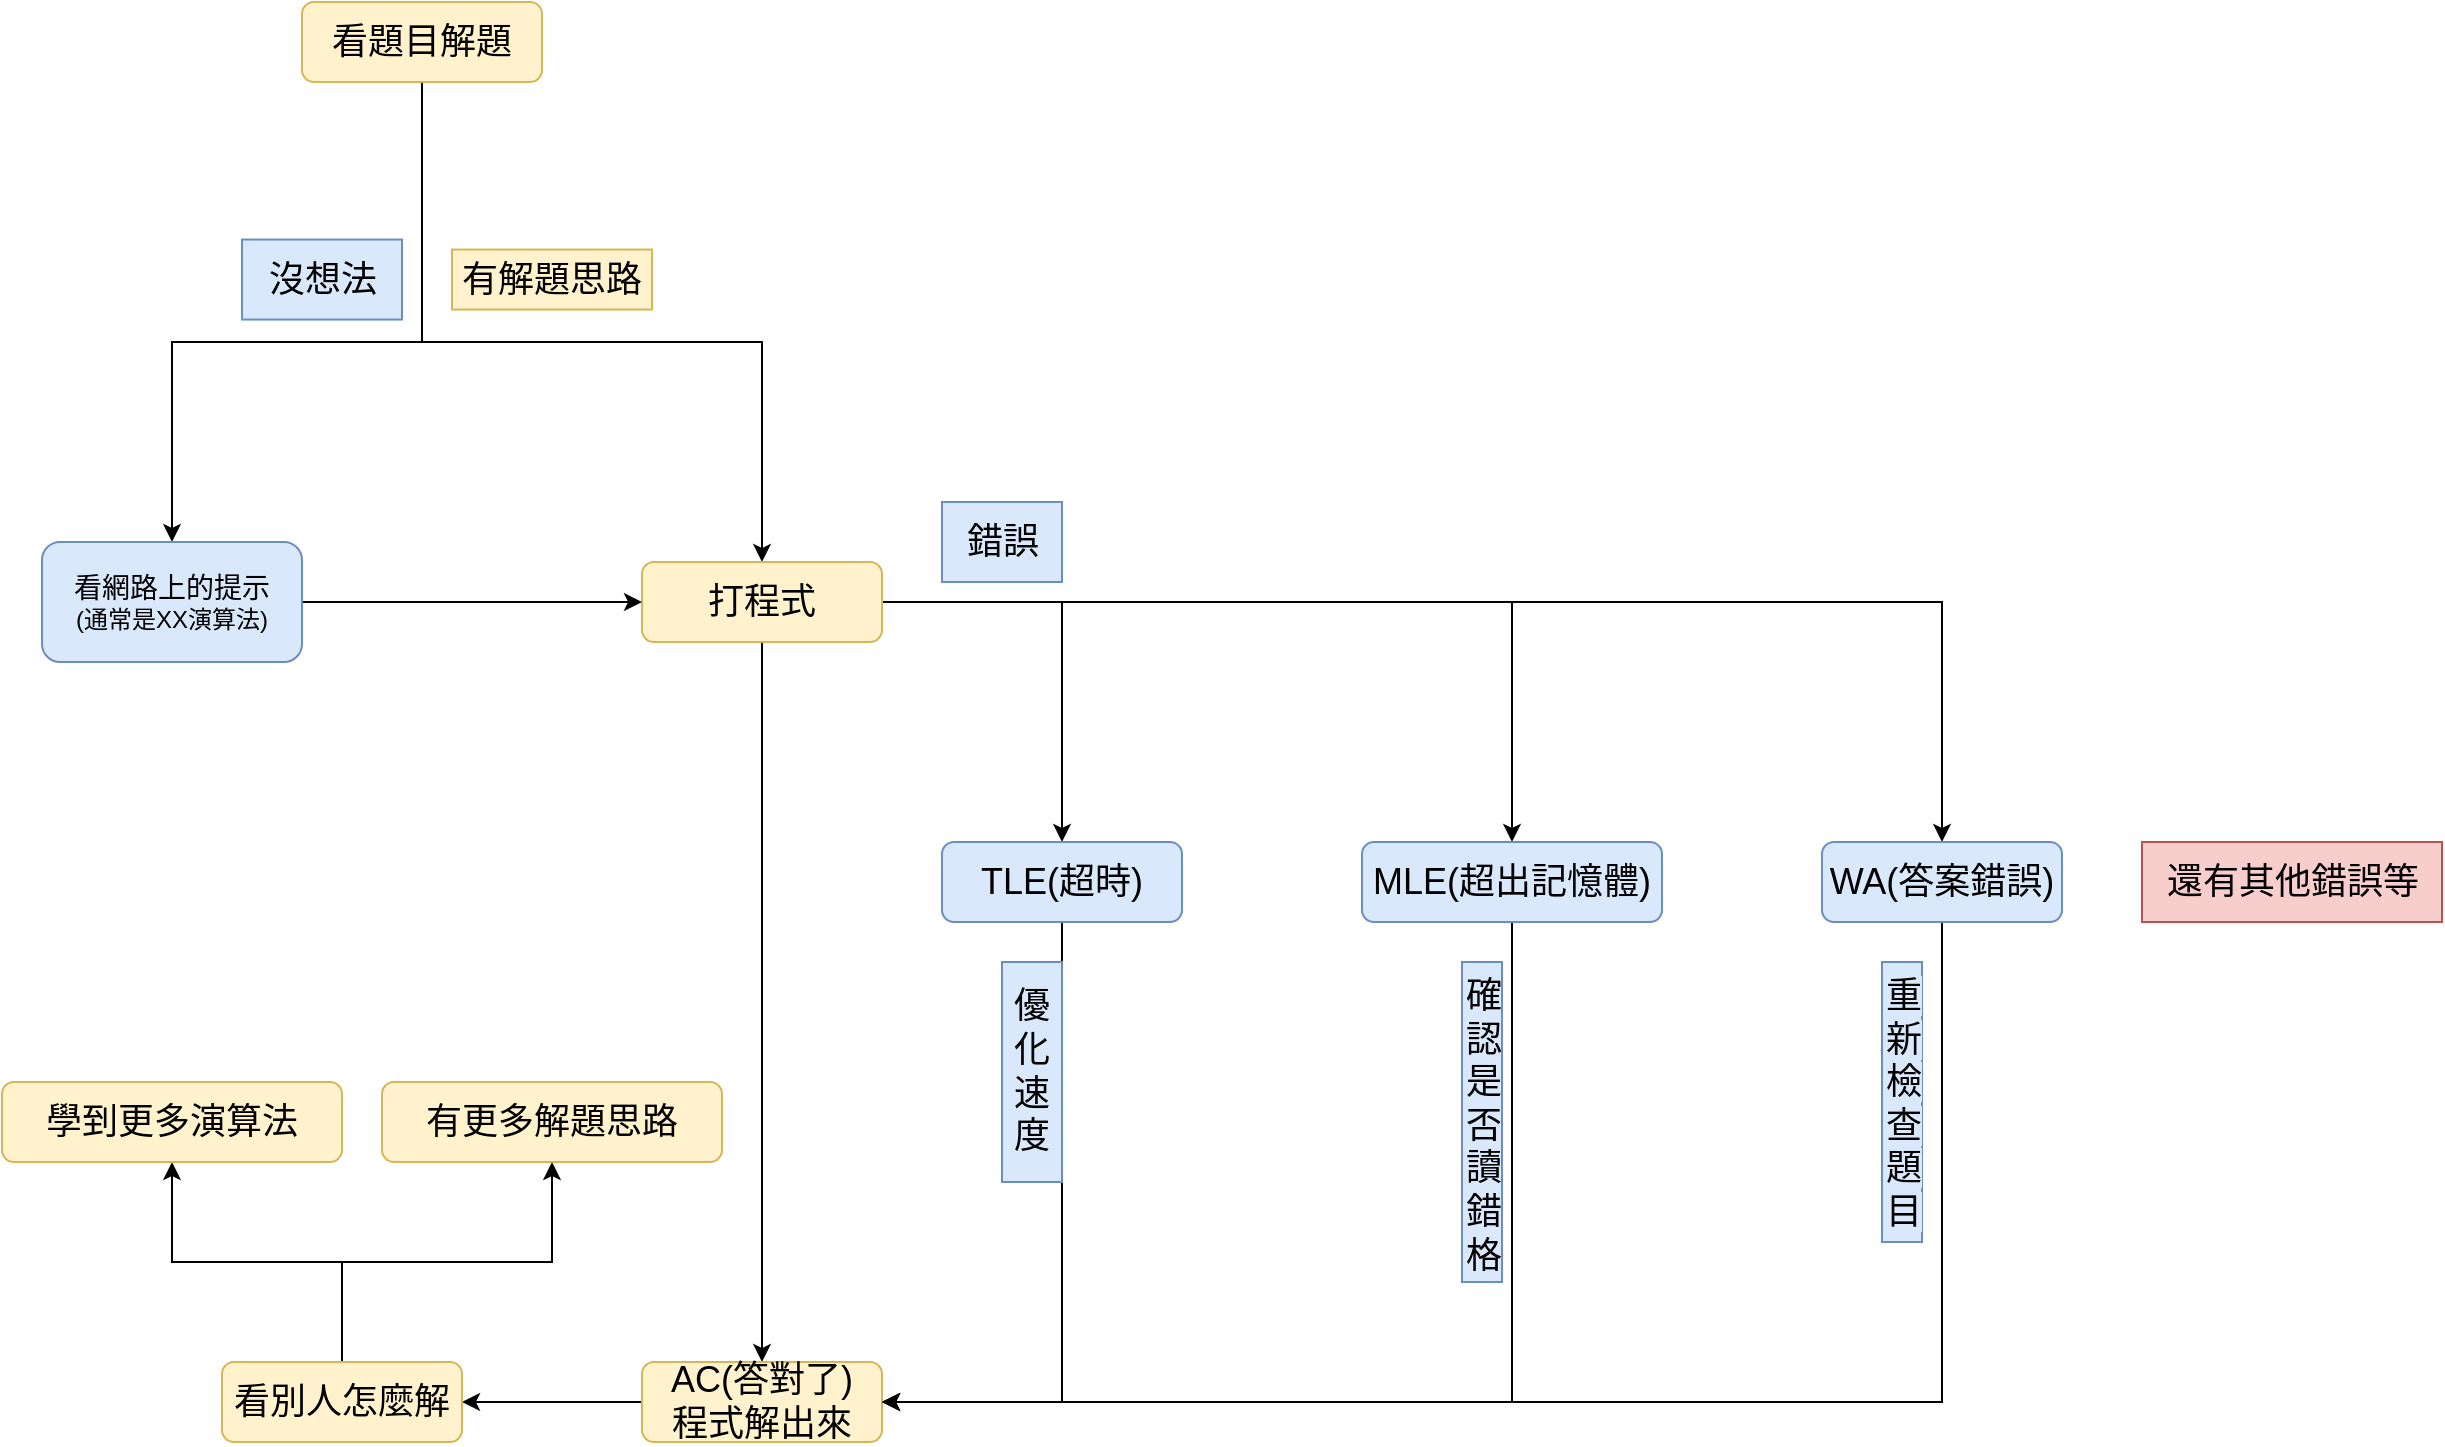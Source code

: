 <mxfile version="24.0.7" type="github">
  <diagram id="C5RBs43oDa-KdzZeNtuy" name="Page-1">
    <mxGraphModel dx="1500" dy="820" grid="1" gridSize="10" guides="1" tooltips="1" connect="1" arrows="1" fold="1" page="1" pageScale="1" pageWidth="827" pageHeight="1169" math="0" shadow="0">
      <root>
        <mxCell id="WIyWlLk6GJQsqaUBKTNV-0" />
        <mxCell id="WIyWlLk6GJQsqaUBKTNV-1" parent="WIyWlLk6GJQsqaUBKTNV-0" />
        <mxCell id="RKyfr51ifwYay8Xh3c_W-3" style="edgeStyle=orthogonalEdgeStyle;rounded=0;orthogonalLoop=1;jettySize=auto;html=1;exitX=0.5;exitY=1;exitDx=0;exitDy=0;entryX=0.5;entryY=0;entryDx=0;entryDy=0;" parent="WIyWlLk6GJQsqaUBKTNV-1" source="WIyWlLk6GJQsqaUBKTNV-3" target="RKyfr51ifwYay8Xh3c_W-2" edge="1">
          <mxGeometry relative="1" as="geometry">
            <Array as="points">
              <mxPoint x="220" y="250" />
              <mxPoint x="390" y="250" />
            </Array>
          </mxGeometry>
        </mxCell>
        <mxCell id="y4FVQO3krvTa0PLzqtoc-3" style="edgeStyle=orthogonalEdgeStyle;rounded=0;orthogonalLoop=1;jettySize=auto;html=1;exitX=0.5;exitY=1;exitDx=0;exitDy=0;entryX=0.5;entryY=0;entryDx=0;entryDy=0;" edge="1" parent="WIyWlLk6GJQsqaUBKTNV-1" source="WIyWlLk6GJQsqaUBKTNV-3" target="RKyfr51ifwYay8Xh3c_W-4">
          <mxGeometry relative="1" as="geometry">
            <Array as="points">
              <mxPoint x="220" y="250" />
              <mxPoint x="95" y="250" />
            </Array>
          </mxGeometry>
        </mxCell>
        <mxCell id="WIyWlLk6GJQsqaUBKTNV-3" value="&lt;font style=&quot;font-size: 18px;&quot;&gt;看題目解題&lt;/font&gt;" style="rounded=1;whiteSpace=wrap;html=1;fontSize=12;glass=0;strokeWidth=1;shadow=0;fillColor=#fff2cc;strokeColor=#d6b656;" parent="WIyWlLk6GJQsqaUBKTNV-1" vertex="1">
          <mxGeometry x="160" y="80" width="120" height="40" as="geometry" />
        </mxCell>
        <mxCell id="y4FVQO3krvTa0PLzqtoc-10" style="edgeStyle=orthogonalEdgeStyle;rounded=0;orthogonalLoop=1;jettySize=auto;html=1;exitX=0.5;exitY=1;exitDx=0;exitDy=0;entryX=0.5;entryY=0;entryDx=0;entryDy=0;" edge="1" parent="WIyWlLk6GJQsqaUBKTNV-1" source="RKyfr51ifwYay8Xh3c_W-2" target="y4FVQO3krvTa0PLzqtoc-9">
          <mxGeometry relative="1" as="geometry" />
        </mxCell>
        <mxCell id="y4FVQO3krvTa0PLzqtoc-19" style="edgeStyle=orthogonalEdgeStyle;rounded=0;orthogonalLoop=1;jettySize=auto;html=1;exitX=1;exitY=0.5;exitDx=0;exitDy=0;entryX=0.5;entryY=0;entryDx=0;entryDy=0;" edge="1" parent="WIyWlLk6GJQsqaUBKTNV-1" source="RKyfr51ifwYay8Xh3c_W-2" target="y4FVQO3krvTa0PLzqtoc-12">
          <mxGeometry relative="1" as="geometry" />
        </mxCell>
        <mxCell id="y4FVQO3krvTa0PLzqtoc-20" style="edgeStyle=orthogonalEdgeStyle;rounded=0;orthogonalLoop=1;jettySize=auto;html=1;exitX=1;exitY=0.5;exitDx=0;exitDy=0;" edge="1" parent="WIyWlLk6GJQsqaUBKTNV-1" source="RKyfr51ifwYay8Xh3c_W-2" target="y4FVQO3krvTa0PLzqtoc-13">
          <mxGeometry relative="1" as="geometry" />
        </mxCell>
        <mxCell id="y4FVQO3krvTa0PLzqtoc-21" style="edgeStyle=orthogonalEdgeStyle;rounded=0;orthogonalLoop=1;jettySize=auto;html=1;exitX=1;exitY=0.5;exitDx=0;exitDy=0;entryX=0.5;entryY=0;entryDx=0;entryDy=0;" edge="1" parent="WIyWlLk6GJQsqaUBKTNV-1" source="RKyfr51ifwYay8Xh3c_W-2" target="y4FVQO3krvTa0PLzqtoc-14">
          <mxGeometry relative="1" as="geometry" />
        </mxCell>
        <mxCell id="RKyfr51ifwYay8Xh3c_W-2" value="&lt;font style=&quot;font-size: 18px;&quot;&gt;打程式&lt;/font&gt;" style="rounded=1;whiteSpace=wrap;html=1;fontSize=12;glass=0;strokeWidth=1;shadow=0;fillColor=#fff2cc;strokeColor=#d6b656;" parent="WIyWlLk6GJQsqaUBKTNV-1" vertex="1">
          <mxGeometry x="330" y="360" width="120" height="40" as="geometry" />
        </mxCell>
        <mxCell id="y4FVQO3krvTa0PLzqtoc-8" style="edgeStyle=orthogonalEdgeStyle;rounded=0;orthogonalLoop=1;jettySize=auto;html=1;exitX=1;exitY=0.5;exitDx=0;exitDy=0;entryX=0;entryY=0.5;entryDx=0;entryDy=0;" edge="1" parent="WIyWlLk6GJQsqaUBKTNV-1" source="RKyfr51ifwYay8Xh3c_W-4" target="RKyfr51ifwYay8Xh3c_W-2">
          <mxGeometry relative="1" as="geometry" />
        </mxCell>
        <mxCell id="RKyfr51ifwYay8Xh3c_W-4" value="&lt;font style=&quot;font-size: 14px;&quot;&gt;看網路上的提示&lt;/font&gt;&lt;div&gt;&lt;font style=&quot;font-size: 12px;&quot;&gt;(通常是XX演算法)&lt;/font&gt;&lt;/div&gt;" style="rounded=1;whiteSpace=wrap;html=1;fontSize=12;glass=0;strokeWidth=1;shadow=0;fillColor=#dae8fc;strokeColor=#6c8ebf;" parent="WIyWlLk6GJQsqaUBKTNV-1" vertex="1">
          <mxGeometry x="30" y="350" width="130" height="60" as="geometry" />
        </mxCell>
        <mxCell id="y4FVQO3krvTa0PLzqtoc-5" value="&lt;font style=&quot;font-size: 18px;&quot;&gt;沒想法&lt;/font&gt;" style="text;html=1;align=center;verticalAlign=middle;resizable=0;points=[];autosize=1;strokeColor=#6c8ebf;fillColor=#dae8fc;" vertex="1" parent="WIyWlLk6GJQsqaUBKTNV-1">
          <mxGeometry x="130" y="198.77" width="80" height="40" as="geometry" />
        </mxCell>
        <mxCell id="y4FVQO3krvTa0PLzqtoc-6" value="&lt;font style=&quot;font-size: 18px;&quot;&gt;有解題思路&lt;/font&gt;" style="text;html=1;align=center;verticalAlign=middle;whiteSpace=wrap;rounded=0;fillColor=#fff2cc;strokeColor=#d6b656;" vertex="1" parent="WIyWlLk6GJQsqaUBKTNV-1">
          <mxGeometry x="235" y="203.77" width="100" height="30" as="geometry" />
        </mxCell>
        <mxCell id="y4FVQO3krvTa0PLzqtoc-32" style="edgeStyle=orthogonalEdgeStyle;rounded=0;orthogonalLoop=1;jettySize=auto;html=1;exitX=0;exitY=0.5;exitDx=0;exitDy=0;" edge="1" parent="WIyWlLk6GJQsqaUBKTNV-1" source="y4FVQO3krvTa0PLzqtoc-9" target="y4FVQO3krvTa0PLzqtoc-30">
          <mxGeometry relative="1" as="geometry" />
        </mxCell>
        <mxCell id="y4FVQO3krvTa0PLzqtoc-9" value="&lt;font style=&quot;font-size: 18px;&quot;&gt;AC(答對了)&lt;/font&gt;&lt;div&gt;&lt;font style=&quot;font-size: 18px;&quot;&gt;程式解出來&lt;/font&gt;&lt;/div&gt;" style="rounded=1;whiteSpace=wrap;html=1;fontSize=12;glass=0;strokeWidth=1;shadow=0;fillColor=#fff2cc;strokeColor=#d6b656;" vertex="1" parent="WIyWlLk6GJQsqaUBKTNV-1">
          <mxGeometry x="330" y="760" width="120" height="40" as="geometry" />
        </mxCell>
        <mxCell id="y4FVQO3krvTa0PLzqtoc-23" style="edgeStyle=orthogonalEdgeStyle;rounded=0;orthogonalLoop=1;jettySize=auto;html=1;exitX=0.5;exitY=1;exitDx=0;exitDy=0;entryX=1;entryY=0.5;entryDx=0;entryDy=0;" edge="1" parent="WIyWlLk6GJQsqaUBKTNV-1" source="y4FVQO3krvTa0PLzqtoc-12" target="y4FVQO3krvTa0PLzqtoc-9">
          <mxGeometry relative="1" as="geometry" />
        </mxCell>
        <mxCell id="y4FVQO3krvTa0PLzqtoc-12" value="&lt;font style=&quot;font-size: 18px;&quot;&gt;TLE(超時)&lt;/font&gt;" style="rounded=1;whiteSpace=wrap;html=1;fontSize=12;glass=0;strokeWidth=1;shadow=0;fillColor=#dae8fc;strokeColor=#6c8ebf;" vertex="1" parent="WIyWlLk6GJQsqaUBKTNV-1">
          <mxGeometry x="480" y="500" width="120" height="40" as="geometry" />
        </mxCell>
        <mxCell id="y4FVQO3krvTa0PLzqtoc-24" style="edgeStyle=orthogonalEdgeStyle;rounded=0;orthogonalLoop=1;jettySize=auto;html=1;exitX=0.5;exitY=1;exitDx=0;exitDy=0;entryX=1;entryY=0.5;entryDx=0;entryDy=0;" edge="1" parent="WIyWlLk6GJQsqaUBKTNV-1" source="y4FVQO3krvTa0PLzqtoc-13" target="y4FVQO3krvTa0PLzqtoc-9">
          <mxGeometry relative="1" as="geometry" />
        </mxCell>
        <mxCell id="y4FVQO3krvTa0PLzqtoc-13" value="&lt;font style=&quot;font-size: 18px;&quot;&gt;MLE(超出記憶體)&lt;/font&gt;" style="rounded=1;whiteSpace=wrap;html=1;fontSize=12;glass=0;strokeWidth=1;shadow=0;fillColor=#dae8fc;strokeColor=#6c8ebf;" vertex="1" parent="WIyWlLk6GJQsqaUBKTNV-1">
          <mxGeometry x="690" y="500" width="150" height="40" as="geometry" />
        </mxCell>
        <mxCell id="y4FVQO3krvTa0PLzqtoc-25" style="edgeStyle=orthogonalEdgeStyle;rounded=0;orthogonalLoop=1;jettySize=auto;html=1;exitX=0.5;exitY=1;exitDx=0;exitDy=0;entryX=1;entryY=0.5;entryDx=0;entryDy=0;" edge="1" parent="WIyWlLk6GJQsqaUBKTNV-1" source="y4FVQO3krvTa0PLzqtoc-14" target="y4FVQO3krvTa0PLzqtoc-9">
          <mxGeometry relative="1" as="geometry" />
        </mxCell>
        <mxCell id="y4FVQO3krvTa0PLzqtoc-14" value="&lt;font style=&quot;font-size: 18px;&quot;&gt;WA(答案錯誤)&lt;/font&gt;" style="rounded=1;whiteSpace=wrap;html=1;fontSize=12;glass=0;strokeWidth=1;shadow=0;fillColor=#dae8fc;strokeColor=#6c8ebf;" vertex="1" parent="WIyWlLk6GJQsqaUBKTNV-1">
          <mxGeometry x="920" y="500" width="120" height="40" as="geometry" />
        </mxCell>
        <mxCell id="y4FVQO3krvTa0PLzqtoc-26" value="&lt;font style=&quot;font-size: 18px;&quot;&gt;優&lt;/font&gt;&lt;div&gt;&lt;font style=&quot;font-size: 18px;&quot;&gt;化&lt;/font&gt;&lt;/div&gt;&lt;div&gt;&lt;font style=&quot;font-size: 18px;&quot;&gt;速&lt;/font&gt;&lt;/div&gt;&lt;div&gt;&lt;font style=&quot;font-size: 18px;&quot;&gt;度&lt;/font&gt;&lt;/div&gt;" style="text;html=1;align=center;verticalAlign=middle;whiteSpace=wrap;rounded=0;fillColor=#dae8fc;strokeColor=#6c8ebf;" vertex="1" parent="WIyWlLk6GJQsqaUBKTNV-1">
          <mxGeometry x="510" y="560" width="30" height="110" as="geometry" />
        </mxCell>
        <mxCell id="y4FVQO3krvTa0PLzqtoc-27" value="&lt;div style=&quot;text-align: center;&quot;&gt;&lt;span style=&quot;background-color: initial; font-size: 18px;&quot;&gt;確認是否讀錯格&lt;/span&gt;&lt;/div&gt;" style="text;whiteSpace=wrap;html=1;fillColor=#DAE8FC;strokeColor=#6c8ebf;" vertex="1" parent="WIyWlLk6GJQsqaUBKTNV-1">
          <mxGeometry x="740" y="560" width="20" height="160" as="geometry" />
        </mxCell>
        <mxCell id="y4FVQO3krvTa0PLzqtoc-28" value="&lt;span style=&quot;color: rgb(0, 0, 0); font-family: Helvetica; font-size: 18px; font-style: normal; font-variant-ligatures: normal; font-variant-caps: normal; font-weight: 400; letter-spacing: normal; orphans: 2; text-align: center; text-indent: 0px; text-transform: none; widows: 2; word-spacing: 0px; -webkit-text-stroke-width: 0px; white-space: normal; text-decoration-thickness: initial; text-decoration-style: initial; text-decoration-color: initial; float: none; display: inline !important; background-color: rgb(218, 232, 252);&quot;&gt;重新檢查題目&lt;/span&gt;" style="text;whiteSpace=wrap;html=1;fillColor=#dae8fc;strokeColor=#6c8ebf;" vertex="1" parent="WIyWlLk6GJQsqaUBKTNV-1">
          <mxGeometry x="950" y="560" width="20" height="140" as="geometry" />
        </mxCell>
        <mxCell id="y4FVQO3krvTa0PLzqtoc-29" value="&lt;div style=&quot;text-align: center;&quot;&gt;&lt;br&gt;&lt;/div&gt;" style="text;whiteSpace=wrap;html=1;" vertex="1" parent="WIyWlLk6GJQsqaUBKTNV-1">
          <mxGeometry x="980" y="560" width="10" height="50" as="geometry" />
        </mxCell>
        <mxCell id="y4FVQO3krvTa0PLzqtoc-37" style="edgeStyle=orthogonalEdgeStyle;rounded=0;orthogonalLoop=1;jettySize=auto;html=1;exitX=0.5;exitY=0;exitDx=0;exitDy=0;" edge="1" parent="WIyWlLk6GJQsqaUBKTNV-1" source="y4FVQO3krvTa0PLzqtoc-30" target="y4FVQO3krvTa0PLzqtoc-34">
          <mxGeometry relative="1" as="geometry" />
        </mxCell>
        <mxCell id="y4FVQO3krvTa0PLzqtoc-38" style="edgeStyle=orthogonalEdgeStyle;rounded=0;orthogonalLoop=1;jettySize=auto;html=1;exitX=0.5;exitY=0;exitDx=0;exitDy=0;entryX=0.5;entryY=1;entryDx=0;entryDy=0;" edge="1" parent="WIyWlLk6GJQsqaUBKTNV-1" source="y4FVQO3krvTa0PLzqtoc-30" target="y4FVQO3krvTa0PLzqtoc-36">
          <mxGeometry relative="1" as="geometry" />
        </mxCell>
        <mxCell id="y4FVQO3krvTa0PLzqtoc-30" value="&lt;span style=&quot;font-size: 18px;&quot;&gt;看別人怎麼解&lt;/span&gt;" style="rounded=1;whiteSpace=wrap;html=1;fontSize=12;glass=0;strokeWidth=1;shadow=0;fillColor=#fff2cc;strokeColor=#d6b656;" vertex="1" parent="WIyWlLk6GJQsqaUBKTNV-1">
          <mxGeometry x="120" y="760" width="120" height="40" as="geometry" />
        </mxCell>
        <mxCell id="y4FVQO3krvTa0PLzqtoc-34" value="&lt;span style=&quot;font-size: 18px;&quot;&gt;學到更多演算法&lt;/span&gt;" style="rounded=1;whiteSpace=wrap;html=1;fontSize=12;glass=0;strokeWidth=1;shadow=0;fillColor=#fff2cc;strokeColor=#d6b656;" vertex="1" parent="WIyWlLk6GJQsqaUBKTNV-1">
          <mxGeometry x="10" y="620" width="170" height="40" as="geometry" />
        </mxCell>
        <mxCell id="y4FVQO3krvTa0PLzqtoc-36" value="&lt;span style=&quot;font-size: 18px;&quot;&gt;有更多解題思路&lt;/span&gt;" style="rounded=1;whiteSpace=wrap;html=1;fontSize=12;glass=0;strokeWidth=1;shadow=0;fillColor=#fff2cc;strokeColor=#d6b656;" vertex="1" parent="WIyWlLk6GJQsqaUBKTNV-1">
          <mxGeometry x="200" y="620" width="170" height="40" as="geometry" />
        </mxCell>
        <mxCell id="y4FVQO3krvTa0PLzqtoc-41" value="&lt;span style=&quot;font-size: 18px;&quot;&gt;錯誤&lt;/span&gt;" style="text;html=1;align=center;verticalAlign=middle;resizable=0;points=[];autosize=1;strokeColor=#6c8ebf;fillColor=#dae8fc;" vertex="1" parent="WIyWlLk6GJQsqaUBKTNV-1">
          <mxGeometry x="480" y="330" width="60" height="40" as="geometry" />
        </mxCell>
        <mxCell id="y4FVQO3krvTa0PLzqtoc-44" value="&lt;span style=&quot;font-size: 18px;&quot;&gt;還有其他錯誤等&lt;/span&gt;" style="text;html=1;align=center;verticalAlign=middle;resizable=0;points=[];autosize=1;strokeColor=#b85450;fillColor=#f8cecc;" vertex="1" parent="WIyWlLk6GJQsqaUBKTNV-1">
          <mxGeometry x="1080" y="500" width="150" height="40" as="geometry" />
        </mxCell>
      </root>
    </mxGraphModel>
  </diagram>
</mxfile>
